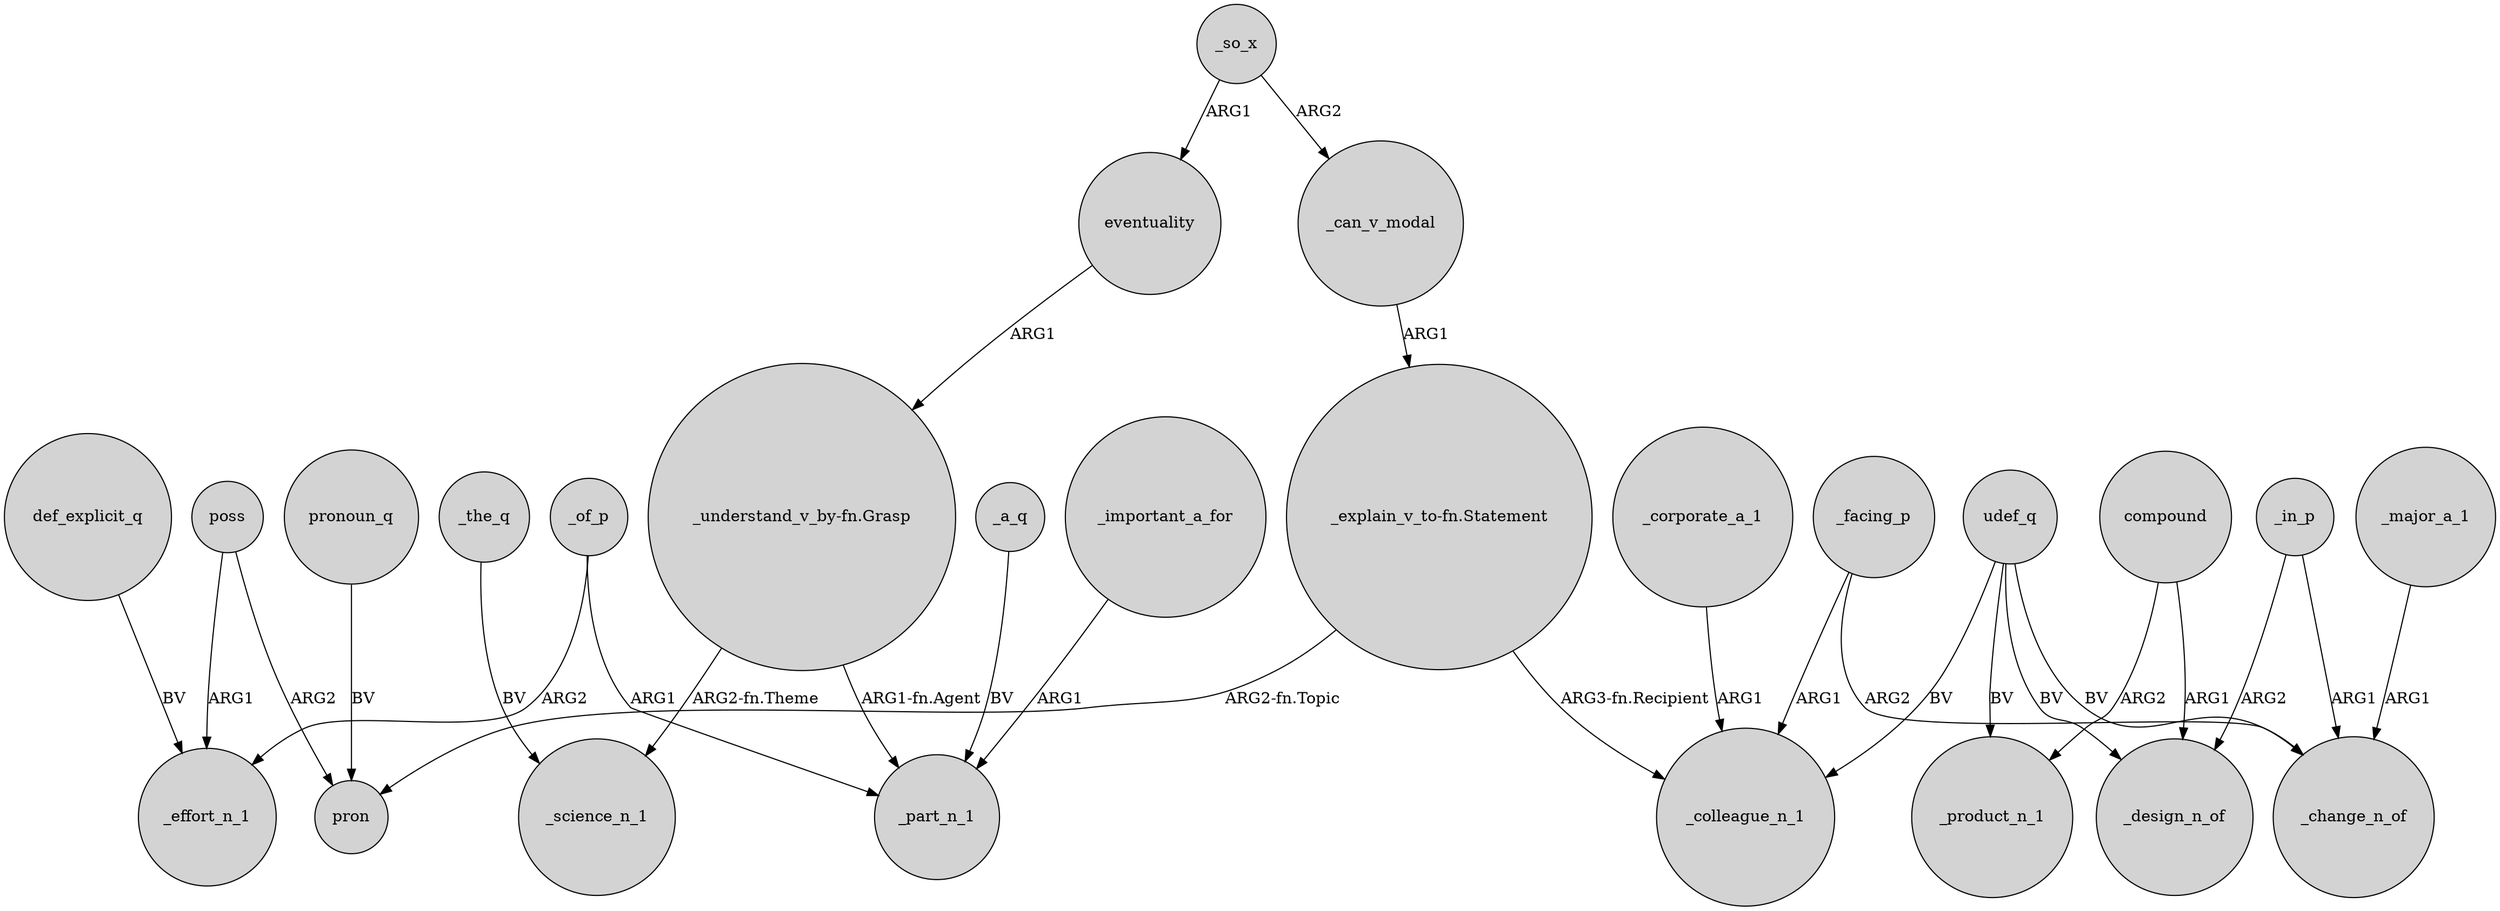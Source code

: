 digraph {
	node [shape=circle style=filled]
	_corporate_a_1 -> _colleague_n_1 [label=ARG1]
	poss -> pron [label=ARG2]
	_can_v_modal -> "_explain_v_to-fn.Statement" [label=ARG1]
	compound -> _design_n_of [label=ARG1]
	compound -> _product_n_1 [label=ARG2]
	"_explain_v_to-fn.Statement" -> _colleague_n_1 [label="ARG3-fn.Recipient"]
	_of_p -> _part_n_1 [label=ARG1]
	_in_p -> _change_n_of [label=ARG1]
	pronoun_q -> pron [label=BV]
	udef_q -> _change_n_of [label=BV]
	"_understand_v_by-fn.Grasp" -> _science_n_1 [label="ARG2-fn.Theme"]
	_the_q -> _science_n_1 [label=BV]
	_in_p -> _design_n_of [label=ARG2]
	_facing_p -> _colleague_n_1 [label=ARG1]
	_of_p -> _effort_n_1 [label=ARG2]
	def_explicit_q -> _effort_n_1 [label=BV]
	udef_q -> _design_n_of [label=BV]
	poss -> _effort_n_1 [label=ARG1]
	udef_q -> _colleague_n_1 [label=BV]
	udef_q -> _product_n_1 [label=BV]
	eventuality -> "_understand_v_by-fn.Grasp" [label=ARG1]
	_so_x -> _can_v_modal [label=ARG2]
	_so_x -> eventuality [label=ARG1]
	_facing_p -> _change_n_of [label=ARG2]
	_important_a_for -> _part_n_1 [label=ARG1]
	_a_q -> _part_n_1 [label=BV]
	_major_a_1 -> _change_n_of [label=ARG1]
	"_explain_v_to-fn.Statement" -> pron [label="ARG2-fn.Topic"]
	"_understand_v_by-fn.Grasp" -> _part_n_1 [label="ARG1-fn.Agent"]
}
